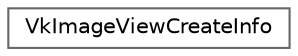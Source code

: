 digraph "类继承关系图"
{
 // LATEX_PDF_SIZE
  bgcolor="transparent";
  edge [fontname=Helvetica,fontsize=10,labelfontname=Helvetica,labelfontsize=10];
  node [fontname=Helvetica,fontsize=10,shape=box,height=0.2,width=0.4];
  rankdir="LR";
  Node0 [id="Node000000",label="VkImageViewCreateInfo",height=0.2,width=0.4,color="grey40", fillcolor="white", style="filled",URL="$struct_vk_image_view_create_info.html",tooltip=" "];
}
